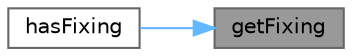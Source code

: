 digraph "getFixing"
{
 // INTERACTIVE_SVG=YES
 // LATEX_PDF_SIZE
  bgcolor="transparent";
  edge [fontname=Helvetica,fontsize=10,labelfontname=Helvetica,labelfontsize=10];
  node [fontname=Helvetica,fontsize=10,shape=box,height=0.2,width=0.4];
  rankdir="RL";
  Node1 [label="getFixing",height=0.2,width=0.4,color="gray40", fillcolor="grey60", style="filled", fontcolor="black",tooltip="Default implementation for getFixing."];
  Node1 -> Node2 [dir="back",color="steelblue1",style="solid"];
  Node2 [label="hasFixing",height=0.2,width=0.4,color="grey40", fillcolor="white", style="filled",URL="$classore_1_1data_1_1_loader.html#ae4764291d5b399cc5ad867ef78cbca5a",tooltip=" "];
}
